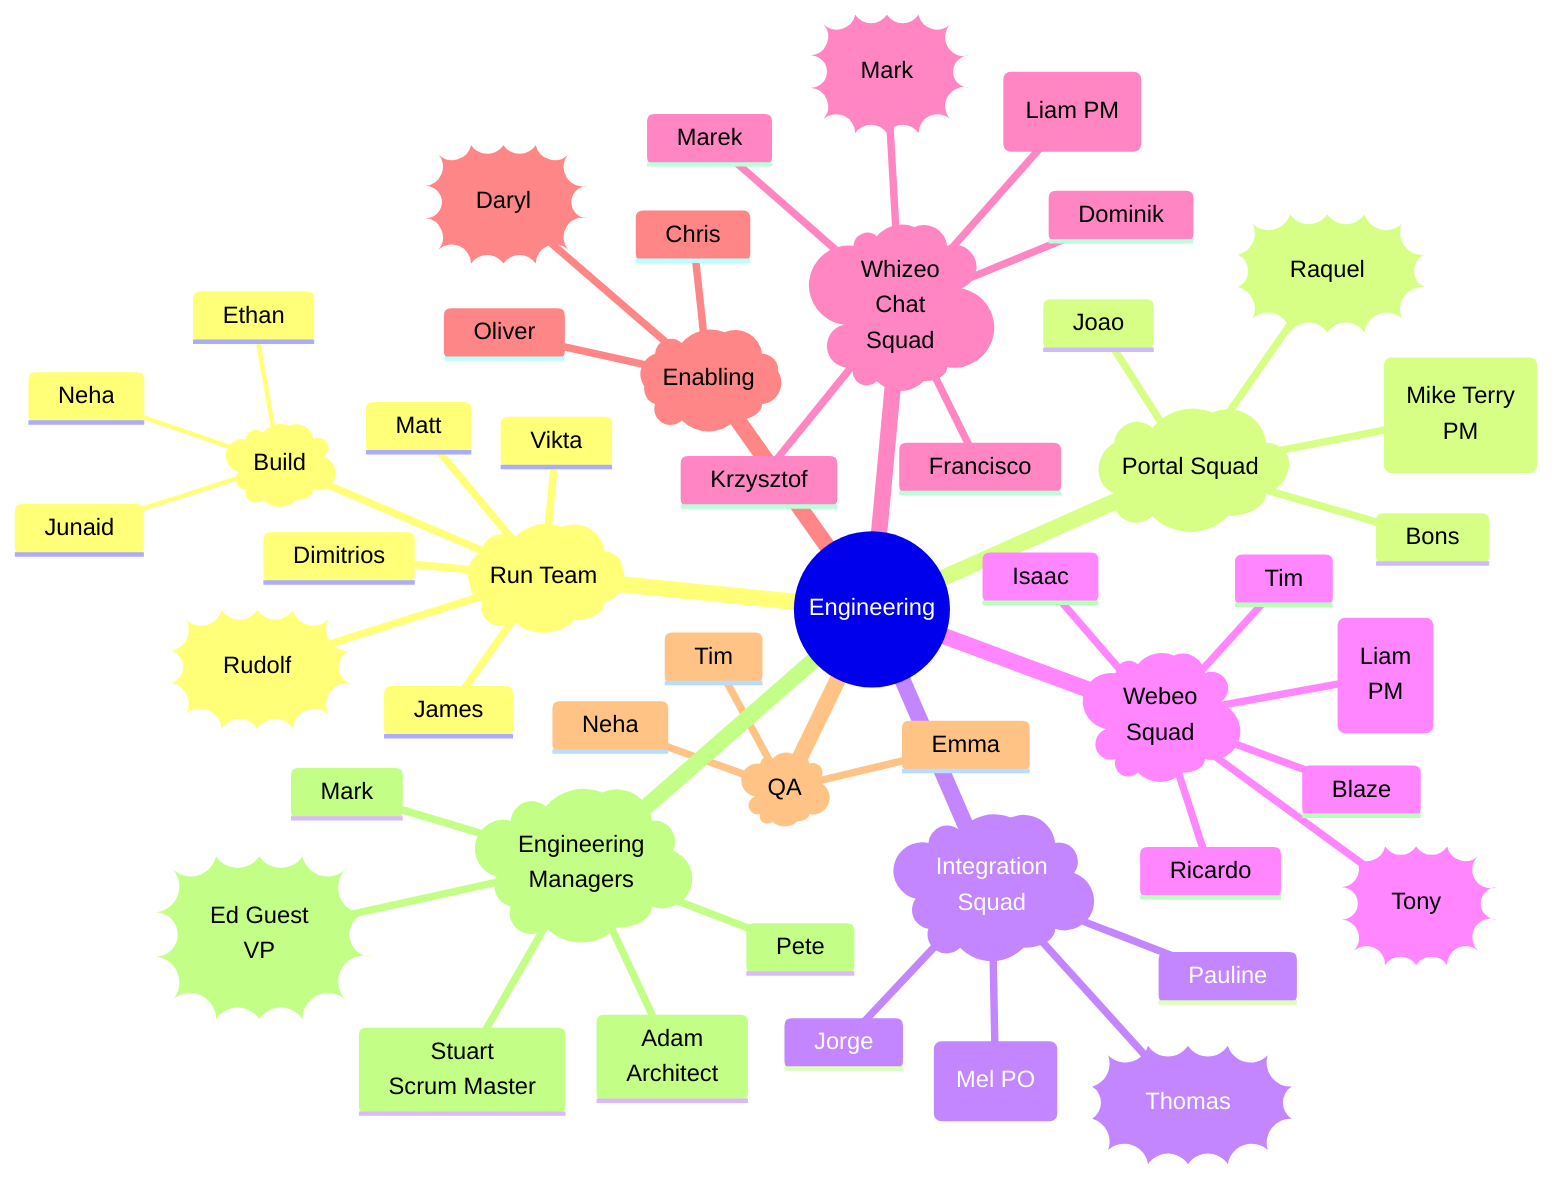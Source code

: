 mindmap
  root((Engineering )
    )Run Team(
        ))Rudolf ((
      Vikta
      Dimitrios
      Matt
      James
      )Build(
        Junaid
        Ethan
        Neha 

    )Portal Squad(
        ))Raquel((
      (Mike Terry<br>PM)
      Joao
      Bons
    )Integration <br>Squad(
        ))Thomas((
        
      Jorge
      Pauline
      (Mel PO)
      
    )Webeo<br> Squad(
        ))Tony((
      (Liam <br> PM)  
      Blaze
      Isaac
      Ricardo
      Tim
   
    )Whizeo <br>Chat <br>Squad(
        ))Mark((
      
      (Liam PM)
      Marek
      Dominik
      Krzysztof
      Francisco
    )Enabling(
        ))Daryl((
      Oliver
      Chris
    )QA(
      Emma
      Neha
      Tim
    )Engineering<br>Managers(
      ))Ed Guest<br>VP((
      Pete
      Mark
      Stuart<br>Scrum Master
      Adam<br> Architect